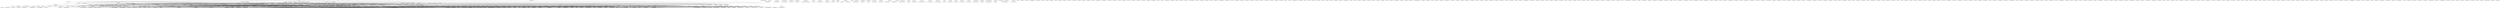 digraph deps {"clojure.core/short" -> "clojure.lang.RT/shortCast";
"clojure.core/bit-shift-right" -> "clojure.core/seq";
"clojure.core/with-out-str" -> "clojure.core/binding";
"clojure.core/doseq" -> "clojure.core/when";
"clojure.core/inc" -> "clojure.core/seq";
"clojure.core/->Vec" -> "clojure.lang.Util/equiv";
"clojure.core/destructure" -> "clojure.core/concat";
"clojure.core/float" -> "clojure.lang.RT/floatCast";
"clojure.core/pvalues" -> "clojure.core/concat";
"clojure.core/definline" -> "clojure.core/seq";
"clojure.core/nth" -> "clojure.core/list";
"clojure.core/with-precision" -> "clojure.core/list";
"clojure.core/double" -> "clojure.core/seq";
"clojure.core/long" -> "clojure.lang.RT/longCast";
"clojure.core/time" -> "clojure.core/list";
"clojure.core/with-out-str" -> "clojure.core/seq";
"clojure.core/doseq" -> "clojure.core/count";
"clojure.core/for" -> "clojure.core/fn";
"clojure.core/aget" -> "clojure.core/aget";
"clojure.core/import" -> "clojure.core/import*";
"clojure.core/chars" -> "clojure.core/chars";
"clojure.core/alength" -> "clojure.core/alength";
"clojure.core/num" -> "clojure.core/num";
"clojure.core/dotimes" -> "clojure.core/apply";
"clojure.core/cond" -> "clojure.core/cond";
"clojure.core/deftype" -> "clojure.core/import";
"clojure.core/shorts" -> "clojure.core/shorts";
"clojure.core/longs" -> "clojure.core/longs";
"clojure.core/future" -> "clojure.core/vector";
"clojure.core/proxy" -> "clojure.core/apply";
"clojure.core/if-not" -> "clojure.core/if-not";
"clojure.core/sync" -> "clojure.core/concat";
"clojure.core/count" -> "clojure.core/count";
"clojure.core/pos?" -> "clojure.core/list";
"clojure.core/with-open" -> "clojure.core/with-open";
"clojure.core/doubles" -> "clojure.core/doubles";
"clojure.core/doseq" -> "clojure.core/chunked-seq?";
"clojure.core/floats" -> "clojure.core/floats";
"clojure.core/sync" -> "clojure.core/apply";
"clojure.core/identical?" -> "clojure.core/seq";
"clojure.core/areduce" -> "clojure.core/alength";
"clojure.core/aclone" -> "clojure.core/aclone";
"clojure.core/delay" -> "clojure.core/with-meta";
"clojure.core/bytes" -> "clojure.core/bytes";
"clojure.core/if-let" -> "clojure.core/list";
"clojure.core/if-let" -> "clojure.core/if-let";
"clojure.core/let" -> "clojure.core/concat";
"clojure.core/dotimes" -> "clojure.core/let";
"clojure.core/nth" -> "clojure.core/nth";
"clojure.core/or" -> "clojure.core/or";
"clojure.core/set-agent-send-executor!" -> "clojure.lang.Agent/pooledExecutor";
"clojure.core/defrecord" -> "clojure.core/vector";
"clojure.core/aset" -> "clojure.core/aset";
"clojure.core/unchecked-negate" -> "clojure.core/concat";
"clojure.core/proxy" -> "clojure.core/let";
"clojure.core/dotimes" -> "clojure.core/concat";
"clojure.core/bytes" -> "clojure.core/list";
"clojure.core/compare" -> "clojure.core/compare";
"clojure.core/binding" -> "clojure.core/seq";
"clojure.core/->" -> "clojure.core/->";
"clojure.core/booleans" -> "clojure.core/booleans";
"clojure.core/ints" -> "clojure.core/ints";
"clojure.core/proxy" -> "clojure.core/concat";
"clojure.core/->>" -> "clojure.core/->>";
"clojure.core/and" -> "clojure.core/and";
"clojure.core/get" -> "clojure.core/get";
"clojure.core/reduced?" -> "clojure.core/concat";
"clojure.core/into-array" -> "clojure.lang.RT/seqToTypedArray";
"clojure.core/num" -> "clojure.core/seq";
"clojure.core/with-in-str" -> "clojure.core/with-open";
"clojure.core/with-loading-context" -> "clojure.core/vector";
"clojure.core/for" -> "clojure.core/unchecked-inc";
"clojure.core/for" -> "clojure.core/first";
"clojure.core/cond->>" -> "clojure.core/->>";
"clojure.core/doseq" -> "clojure.core/when-let";
"clojure.core/ns" -> "clojure.core/list";
"clojure.core/->Vec" -> "clojure.lang.Util/isInteger";
"clojure.core/get-thread-bindings" -> "clojure.lang.Var/getThreadBindings";
"clojure.core/float" -> "clojure.core/seq";
"clojure.core/unchecked-double" -> "clojure.core/list";
"clojure.core/unchecked-dec-int" -> "clojure.core/list";
"clojure.core/find-keyword" -> "clojure.lang.Keyword/find";
"clojure.core/cond->" -> "clojure.core/seq";
"clojure.core/neg?" -> "user/isNeg";
"clojure.core/int" -> "clojure.core/concat";
"clojure.core/unchecked-multiply-int" -> "clojure.core/list";
"clojure.core/proxy-super" -> "clojure.core/seq";
"clojure.core/bit-shift-right" -> "user/shiftRight";
"clojure.core/read-string" -> "clojure.lang.RT/readString";
"clojure.core/unchecked-int" -> "clojure.core/list";
"clojure.core/declare" -> "clojure.core/list";
"clojure.core/defstruct" -> "clojure.core/concat";
"clojure.core/defonce" -> "clojure.core/seq";
"clojure.core/case" -> "clojure.core/str";
"clojure.core/byte" -> "clojure.lang.RT/byteCast";
"clojure.core/gen-interface" -> "clojure.lang.Compiler/writeClassFile";
"clojure.core/.." -> "clojure.core/concat";
"clojure.core/rem" -> "clojure.core/concat";
"clojure.core/amap" -> "clojure.core/alength";
"clojure.core/<" -> "user/lt";
"clojure.core/defrecord" -> "clojure.core/let";
"clojure.core/unchecked-subtract" -> "clojure.core/list";
"clojure.core/double-array" -> "clojure.core/seq";
"clojure.core/memfn" -> "clojure.core/seq";
"clojure.core/chars" -> "clojure.core/seq";
"clojure.core/with-loading-context" -> "user/pushThreadBindings";
"clojure.core/defrecord" -> "clojure.core/concat";
"clojure.core/assert" -> "clojure.core/list";
"clojure.core/zero?" -> "user/isZero";
"clojure.core/for" -> "clojure.core/cons";
"clojure.core/doseq" -> "clojure.core/<";
"clojure.core/defrecord" -> "clojure.core/apply";
"clojure.core/areduce" -> "clojure.core/seq";
"clojure.core/boolean" -> "clojure.core/seq";
"clojure.core/reify" -> "clojure.core/list";
"clojure.core/with-redefs" -> "clojure.core/seq";
"clojure.core/float-array" -> "clojure.core/seq";
"clojure.core/future" -> "clojure.core/concat";
"clojure.core/when-first" -> "clojure.core/seq";
"clojure.core/with-bindings" -> "clojure.core/fn";
"clojure.core/doto" -> "clojure.core/list";
"clojure.core/unchecked-remainder-int" -> "clojure.core/seq";
"clojure.core/bit-not" -> "clojure.core/list";
"clojure.core/unchecked-byte" -> "clojure.core/seq";
"clojure.core/array-map" -> "clojure.lang.PersistentArrayMap/createAsIfByAssoc";
"clojure.core/future" -> "clojure.core/apply";
"clojure.core/doseq" -> "clojure.core/next";
"clojure.core/aclone" -> "clojure.core/list";
"clojure.core/unchecked-short" -> "clojure.core/seq";
"clojure.core/aget" -> "clojure.lang.Reflector/prepRet";
"clojure.core/unchecked-subtract-int" -> "user/unchecked_int_subtract";
"clojure.core/alength" -> "clojure.core/seq";
"clojure.core/unchecked-add" -> "clojure.core/concat";
"hello.core/-greet" -> "clojure.core/println";
"clojure.core/some->" -> "clojure.core/vector";
"clojure.core/with-in-str" -> "clojure.core/vector";
"clojure.core/future" -> "clojure.core/hash-map";
"clojure.core/definterface" -> "clojure.core/seq";
"clojure.core/<=" -> "clojure.core/seq";
"clojure.core/doubles" -> "clojure.core/concat";
"clojure.core/defstruct" -> "clojure.core/create-struct";
"clojure.core/unchecked-inc-int" -> "user/unchecked_int_inc";
"clojure.core/pop-thread-bindings" -> "clojure.lang.Var/popThreadBindings";
"clojure.core/create-ns" -> "clojure.lang.Namespace/findOrCreate";
"clojure.core/floats" -> "clojure.core/concat";
"clojure.core/with-loading-context" -> "clojure.core/concat";
"clojure.core/unchecked-multiply" -> "user/unchecked_multiply";
"clojure.core/destructure" -> "clojure.core/list";
"clojure.core/defmulti" -> "clojure.core/seq";
"clojure.core/float-array" -> "user/float_array";
"clojure.core/byte-array" -> "clojure.core/seq";
"clojure.core/zero?" -> "clojure.core/concat";
"clojure.core/<=" -> "user/lte";
"clojure.core/pvalues" -> "clojure.core/list";
"clojure.core/>" -> "user/gt";
"clojure.core/with-loading-context" -> "clojure.core/apply";
"clojure.core/deftype" -> "clojure.core/vector";
"clojure.core/amap" -> "clojure.core/seq";
"clojure.core/refer-clojure" -> "clojure.core/concat";
"clojure.core/let" -> "clojure.core/list";
"clojure.core/neg?" -> "clojure.core/seq";
"clojure.core/>" -> "clojure.core/concat";
"clojure.core/long" -> "user/longCast";
"clojure.core/with-loading-context" -> "clojure.core/hash-map";
"clojure.core/unchecked-negate" -> "clojure.core/list";
"clojure.core/dotimes" -> "clojure.core/list";
"clojure.core/unchecked-char" -> "clojure.core/seq";
"clojure.core/gen-interface" -> "clojure.lang.Compiler/LOADER";
"clojure.core/proxy" -> "clojure.core/list";
"clojure.core/reduced?" -> "clojure.core/list";
"clojure.core/unchecked-divide-int" -> "clojure.core/seq";
"clojure.core/with-redefs" -> "clojure.core/with-redefs-fn";
"clojure.core/chunk-cons" -> "clojure.lang.Numbers/isZero";
"clojure.core/binding" -> "clojure.core/pop-thread-bindings";
"clojure.core/aget" -> "clojure.core/seq";
"clojure.core/sync" -> "clojure.core/list";
"clojure.core/munge" -> "clojure.lang.Compiler/munge";
"clojure.core/doseq" -> "clojure.core/loop";
"clojure.core/loop" -> "clojure.core/let";
"clojure.core/chunk-cons" -> "clojure.lang.RT/count";
"clojure.core/destructure" -> "clojure.core/nth";
"clojure.core/with-open" -> "clojure.core/let";
"clojure.core/loop" -> "clojure.core/concat";
"clojure.core/even?" -> "clojure.lang.RT/uncheckedLongCast";
"clojure.core/promise" -> "java.util.concurrent.TimeUnit/MILLISECONDS";
"clojure.core/with-open" -> "clojure.core/concat";
"clojure.core/object-array" -> "user/object_array";
"clojure.core/>=" -> "user/gte";
"clojure.core/deftype" -> "clojure.core/let";
"clojure.core/get" -> "clojure.core/seq";
"clojure.core/defstruct" -> "clojure.core/list";
"clojure.core/deftype" -> "clojure.core/concat";
"clojure.core/.." -> "clojure.core/list";
"clojure.core/rem" -> "clojure.core/list";
"clojure.core/>=" -> "clojure.core/concat";
"clojure.core/defrecord" -> "clojure.core/declare";
"clojure.core/char" -> "clojure.core/seq";
"clojure.core/import" -> "clojure.core/concat";
"clojure.core/some->" -> "clojure.core/let";
"clojure.core/deftype" -> "clojure.core/apply";
"clojure.core/some->" -> "clojure.core/concat";
"clojure.core/pos?" -> "user/isPos";
"clojure.core/with-in-str" -> "clojure.core/concat";
"clojure.core/identical?" -> "clojure.lang.Util/identical";
"clojure.core/some->" -> "clojure.core/apply";
"clojure.core/int" -> "clojure.core/list";
"clojure.core/when-let" -> "clojure.core/vector";
"clojure.core/with-in-str" -> "clojure.core/apply";
"clojure.core/unchecked-add-int" -> "user/unchecked_int_add";
"clojure.core/delay" -> "clojure.core/seq";
"clojure.core/push-thread-bindings" -> "clojure.lang.Var/pushThreadBindings";
"clojure.core/<" -> "clojure.core/concat";
"clojure.core/dec" -> "clojure.core/seq";
"clojure.core/and" -> "clojure.core/seq";
"clojure.core/bean" -> "clojure.lang.Reflector/prepRet";
"clojure.core/condp" -> "clojure.core/vector";
"clojure.core/unchecked-float" -> "user/uncheckedFloatCast";
"clojure.core/->Vec" -> "clojure.lang.Util/compare";
"clojure.core/double" -> "clojure.lang.RT/doubleCast";
"clojure.core/defmethod" -> "clojure.core/concat";
"clojure.core/dosync" -> "clojure.core/concat";
"clojure.core/for" -> "clojure.core/rest";
"clojure.core/defrecord" -> "clojure.core/list";
"clojure.core/unchecked-short" -> "user/uncheckedShortCast";
"clojure.core/doseq" -> "clojure.core/vector";
"clojure.core/dosync" -> "clojure.core/sync";
"clojure.core/locking" -> "clojure.core/seq";
"clojure.core/quot" -> "clojure.core/concat";
"clojure.core/->>" -> "clojure.core/seq";
"clojure.core/unchecked-divide-int" -> "user/unchecked_int_divide";
"clojure.core/future" -> "clojure.core/list";
"clojure.core/definline" -> "clojure.core/defn";
"clojure.core/inc'" -> "clojure.core/concat";
"clojure.core/cond->>" -> "clojure.core/seq";
"clojure.core/zero?" -> "clojure.core/list";
"clojure.core/when-let" -> "clojure.core/let";
"clojure.core/doseq" -> "clojure.core/int";
"clojure.core/when-let" -> "clojure.core/concat";
"clojure.core/unchecked-dec-int" -> "user/unchecked_int_dec";
"clojure.core/with-loading-context" -> "user/popThreadBindings";
"clojure.core/refer-clojure" -> "clojure.core/list";
"clojure.core/ints" -> "clojure.core/seq";
"clojure.core/unchecked-add" -> "clojure.core/list";
"clojure.core/unchecked-float" -> "clojure.core/concat";
"clojure.core/time" -> "clojure.core/str";
"clojure.core/->" -> "clojure.core/seq";
"clojure.core/booleans" -> "clojure.core/seq";
"clojure.core/when-let" -> "clojure.core/apply";
"clojure.core/unchecked-long" -> "clojure.lang.RT/uncheckedLongCast";
"clojure.core/object-array" -> "clojure.core/seq";
"clojure.core/while" -> "clojure.core/seq";
"clojure.core/doubles" -> "clojure.core/list";
"clojure.core/for" -> "clojure.core/when-first";
"clojure.core/floats" -> "clojure.core/list";
"clojure.core/with-loading-context" -> "clojure.core/list";
"clojure.core/unchecked-add-int" -> "clojure.core/seq";
"clojure.core/byte" -> "clojure.core/concat";
"clojure.core/=" -> "clojure.core/concat";
"clojure.core/doseq" -> "clojure.core/concat";
"clojure.core/case" -> "clojure.core/seq";
"clojure.core/loop" -> "clojure.core/list";
"clojure.core/intern" -> "clojure.lang.Var/intern";
"clojure.core/unchecked-double" -> "clojure.lang.RT/uncheckedDoubleCast";
"clojure.core/unchecked-inc-int" -> "clojure.core/concat";
"clojure.core/send-off" -> "clojure.lang.Agent/soloExecutor";
"clojure.core/for" -> "clojure.core/lazy-seq";
"clojure.core/boolean-array" -> "clojure.core/concat";
"clojure.core/format" -> "String/format";
"clojure.core/with-open" -> "clojure.core/list";
"clojure.core/pvalues" -> "clojure.core/fn";
"clojure.core/doseq" -> "clojure.core/apply";
"clojure.core/>" -> "clojure.core/list";
"clojure.core/compare" -> "clojure.core/seq";
"clojure.core/condp" -> "clojure.core/let";
"clojure.core/when-first" -> "clojure.core/when-let";
"clojure.core/dec'" -> "clojure.core/seq";
"clojure.core/some->>" -> "clojure.core/vector";
"clojure.core/condp" -> "clojure.core/concat";
"clojure.core/time" -> "clojure.core/-";
"clojure.core/io!" -> "clojure.core/concat";
"clojure.core/assert" -> "clojure.core/pr-str";
"clojure.core/unchecked-inc" -> "clojure.core/seq";
"clojure.core/doseq" -> "clojure.core/let";
"clojure.core/condp" -> "clojure.core/apply";
"clojure.core/quot" -> "user/quotient";
"clojure.core/symbol" -> "clojure.lang.Symbol/intern";
"clojure.core/defmulti" -> "clojure.core/deref";
"clojure.core/sync" -> "clojure.core/fn";
"clojure.core/for" -> "clojure.core/seq";
"clojure.core/get-proxy-class" -> "clojure.lang.Compiler/LOADER";
"clojure.core/==" -> "clojure.core/concat";
"clojure.core/time" -> "clojure.core/prn";
"clojure.core/for" -> "clojure.core/chunk-first";
"clojure.core/count" -> "clojure.core/concat";
"clojure.core/short" -> "clojure.core/seq";
"clojure.core/binding" -> "clojure.core/push-thread-bindings";
"clojure.core/areduce" -> "clojure.core/<";
"clojure.core/deftype" -> "clojure.core/list";
"clojure.core/>=" -> "clojure.core/list";
"clojure.core/import" -> "clojure.core/list";
"clojure.core/lazy-cat" -> "clojure.core/lazy-seq";
"clojure.core/long" -> "clojure.core/seq";
"clojure.core/shuffle" -> "clojure.lang.RT/vector";
"clojure.core/some->" -> "clojure.core/list";
"clojure.core/proxy" -> "clojure.core/fn";
"clojure.core/with-in-str" -> "clojure.core/list";
"clojure.core/long-array" -> "clojure.core/seq";
"clojure.core/dotimes" -> "clojure.core/long";
"clojure.core/proxy-super" -> "clojure.core/proxy-call-with-super";
"clojure.core/pvalues" -> "clojure.core/pcalls";
"clojure.core/unchecked-dec" -> "clojure.core/concat";
"clojure.core/fn" -> "clojure.core/seq";
"clojure.core/seque" -> "clojure.core/deref";
"clojure.core/quot" -> "clojure.core/list";
"clojure.core/some->>" -> "clojure.core/apply";
"clojure.core/letfn" -> "clojure.core/concat";
"clojure.core/with-out-str" -> "clojure.core/vector";
"clojure.core/inc'" -> "clojure.core/list";
"clojure.core/bit-shift-left" -> "clojure.core/seq";
"clojure.core/short-array" -> "clojure.core/seq";
"clojure.core/<" -> "clojure.core/list";
"clojure.core/future-call" -> "clojure.lang.Agent/soloExecutor";
"clojure.core/memoize" -> "clojure.core/deref";
"clojure.core/if-not" -> "clojure.core/concat";
"clojure.core/lazy-cat" -> "clojure.core/seq";
"clojure.core/defmethod" -> "clojure.core/list";
"clojure.core/dosync" -> "clojure.core/list";
"clojure.core/assert" -> "clojure.core/str";
"clojure.core/some->>" -> "clojure.core/let";
"clojure.core/unchecked-multiply" -> "clojure.core/concat";
"clojure.core/time" -> "clojure.core//";
"clojure.core/amap" -> "clojure.core/<";
"clojure.core/some->>" -> "clojure.core/concat";
"clojure.core/definterface" -> "clojure.core/import";
"clojure.core/aset" -> "clojure.core/seq";
"clojure.core/bound-fn" -> "clojure.core/concat";
"clojure.core/set" -> "clojure.lang.PersistentHashSet/create";
"clojure.core/bit-shift-left" -> "user/shiftLeft";
"clojure.core/char-array" -> "clojure.core/concat";
"clojure.core/proxy" -> "clojure.lang.Compiler/writeClassFile";
"clojure.core/byte" -> "clojure.core/list";
"clojure.core/unchecked-long" -> "clojure.core/seq";
"clojure.core/=" -> "clojure.core/list";
"clojure.core/int-array" -> "clojure.core/seq";
"clojure.core/longs" -> "clojure.core/concat";
"clojure.core/binding" -> "clojure.core/vector";
"clojure.core/loaded-libs" -> "clojure.core/deref";
"clojure.core/io!" -> "clojure.lang.LockingTransaction/isRunning";
"clojure.core/while" -> "clojure.core/when";
"clojure.core/add-classpath" -> "clojure.lang.RT/addURL";
"clojure.core/dec'" -> "user/decP";
"clojure.core/when-let" -> "clojure.core/list";
"clojure.core/with-open" -> "user/close";
"clojure.core/shorts" -> "clojure.core/concat";
"clojure.core/unchecked-float" -> "clojure.core/list";
"clojure.core/definline" -> "clojure.core/assoc";
"clojure.core/areduce" -> "clojure.core/loop";
"clojure.core/dotimes" -> "clojure.core/unchecked-inc";
"clojure.core/proxy-super" -> "clojure.core/vector";
"clojure.core/inc" -> "clojure.core/concat";
"clojure.core/io!" -> "clojure.core/list";
"clojure.core/definline" -> "clojure.core/concat";
"clojure.core/defonce" -> "clojure.core/vector";
"clojure.core/amap" -> "clojure.core/loop";
"clojure.core/ns" -> "clojure.core/refer";
"clojure.core/defn" -> "clojure.lang.Symbol/intern";
"clojure.core/doseq" -> "clojure.core/list";
"clojure.core/unchecked-inc" -> "user/unchecked_inc";
"clojure.core/->Vec" -> "System/arraycopy";
"clojure.core/with-loading-context" -> "clojure.core/fn";
"clojure.core/unchecked-subtract-int" -> "clojure.core/seq";
"clojure.core/with-local-vars" -> "clojure.core/seq";
"clojure.core/double" -> "clojure.core/concat";
"clojure.core/case" -> "Integer/MAX_VALUE";
"clojure.core/unchecked-inc-int" -> "clojure.core/list";
"clojure.core/with-out-str" -> "clojure.core/let";
"clojure.core/boolean-array" -> "clojure.core/list";
"clojure.core/with-out-str" -> "clojure.core/concat";
"clojure.core/cond->" -> "clojure.core/vector";
"clojure.core/bit-shift-right" -> "clojure.core/concat";
"clojure.core/with-bindings" -> "clojure.core/seq";
"clojure.core/with-out-str" -> "clojure.core/apply";
"clojure.core/proxy-name" -> "Integer/toHexString";
"clojure.core/condp" -> "clojure.core/list";
"clojure.core/condp" -> "clojure.core/if-let";
"clojure.core/when-first" -> "clojure.core/vector";
"clojure.core/binding" -> "clojure.core/apply";
"clojure.core/unchecked-negate-int" -> "clojure.core/seq";
"clojure.core/as->" -> "clojure.core/seq";
"clojure.core/for" -> "clojure.core/when";
"clojure.core/destructure" -> "clojure.core/get";
"clojure.core/identical?" -> "clojure.core/concat";
"clojure.core/memfn" -> "clojure.core/vector";
"clojure.core/unchecked-remainder-int" -> "user/unchecked_int_remainder";
"clojure.core/some->" -> "clojure.core/nil?";
"clojure.core/binding" -> "clojure.core/let";
"clojure.core/==" -> "clojure.core/list";
"clojure.core/binding" -> "clojure.core/concat";
"clojure.core/iterator-seq" -> "clojure.lang.IteratorSeq/create";
"clojure.core/defonce" -> "clojure.core/when-not";
"clojure.core/for" -> "clojure.core/count";
"clojure.core/count" -> "clojure.core/list";
"clojure.core/bound-fn" -> "clojure.core/bound-fn*";
"clojure.core/areduce" -> "clojure.core/vector";
"clojure.core/keyword" -> "clojure.lang.Keyword/intern";
"clojure.core/for" -> "clojure.core/chunk-buffer";
"clojure.core/with-redefs" -> "clojure.core/vector";
"clojure.core/or" -> "clojure.core/seq";
"clojure.core/ns" -> "clojure.core/conj";
"clojure.core/defmulti" -> "clojure.core/vector";
"clojure.core/cond->" -> "clojure.core/let";
"clojure.core/float" -> "clojure.core/concat";
"clojure.core/cond->" -> "clojure.core/concat";
"clojure.core/false?" -> "clojure.lang.Util/identical";
"clojure.core/unchecked-multiply" -> "clojure.core/list";
"clojure.core/some->>" -> "clojure.core/list";
"clojure.core/amap" -> "clojure.core/vector";
"clojure.core/nth" -> "clojure.core/seq";
"clojure.core/binding" -> "clojure.core/hash-map";
"clojure.core/unchecked-int" -> "user/uncheckedIntCast";
"clojure.core/for" -> "clojure.core/chunked-seq?";
"clojure.core/with-precision" -> "clojure.core/seq";
"clojure.core/unchecked-dec" -> "clojure.core/list";
"clojure.core/proxy-super" -> "clojure.core/concat";
"clojure.core/cond->" -> "clojure.core/apply";
"clojure.core/defonce" -> "clojure.core/let";
"clojure.core/letfn" -> "clojure.core/list";
"clojure.core/with-precision" -> "clojure.core/binding";
"clojure.core/time" -> "clojure.core/seq";
"clojure.core/definterface" -> "clojure.core/vector";
"clojure.core/defonce" -> "clojure.core/concat";
"clojure.core/proxy-super" -> "clojure.core/apply";
"clojure.core/destructure" -> "clojure.core/nthnext";
"clojure.core/num" -> "clojure.core/concat";
"clojure.core/sync" -> "user/runInTransaction";
"clojure.core/with-out-str" -> "clojure.core/*out*";
"clojure.core/bigint" -> "clojure.lang.BigInt/valueOf";
"clojure.core/defonce" -> "clojure.core/apply";
"clojure.core/if-not" -> "clojure.core/list";
"clojure.core/sorted-set" -> "clojure.lang.PersistentTreeSet/create";
"clojure.core/shorts" -> "clojure.core/list";
"clojure.core/for" -> "clojure.core/when-let";
"clojure.core/memfn" -> "clojure.core/apply";
"clojure.core/time" -> "clojure.core/double";
"clojure.core/load" -> "clojure.lang.RT/load";
"clojure.core/areduce" -> "clojure.core/let";
"clojure.core/unchecked-subtract" -> "user/unchecked_minus";
"clojure.core/pos?" -> "clojure.core/seq";
"clojure.core/range" -> "Double/POSITIVE_INFINITY";
"clojure.core/areduce" -> "clojure.core/concat";
"clojure.core/when-first" -> "clojure.core/let";
"clojure.core/defmethod" -> "clojure.core/fn";
"clojure.core/boolean" -> "clojure.core/concat";
"clojure.core/with-redefs" -> "clojure.core/concat";
"clojure.core/float-array" -> "clojure.core/concat";
"clojure.core/when-first" -> "clojure.core/concat";
"clojure.core/if-let" -> "clojure.core/seq";
"clojure.core/defmulti" -> "clojure.core/when-not";
"clojure.core/areduce" -> "clojure.core/apply";
"clojure.core/bound-fn" -> "clojure.core/list";
"clojure.core/defn" -> "clojure.core/fn";
"clojure.core/char-array" -> "clojure.core/list";
"clojure.core/with-redefs" -> "clojure.core/apply";
"clojure.core/unchecked-remainder-int" -> "clojure.core/concat";
"clojure.core/when-first" -> "clojure.core/apply";
"clojure.core/bytes" -> "clojure.core/seq";
"clojure.core/unchecked-byte" -> "clojure.core/concat";
"clojure.core/longs" -> "clojure.core/list";
"clojure.core/unchecked-short" -> "clojure.core/concat";
"clojure.core/alength" -> "clojure.core/concat";
"clojure.core/memfn" -> "clojure.core/concat";
"clojure.core/double-array" -> "clojure.core/concat";
"clojure.core/chars" -> "clojure.core/concat";
"clojure.core/definline" -> "clojure.core/alter-meta!";
"clojure.core/definterface" -> "clojure.core/concat";
"clojure.core/unchecked-byte" -> "user/uncheckedByteCast";
"clojure.core/ns" -> "clojure.core/seq";
"clojure.core/doseq" -> "clojure.core/chunk-rest";
"clojure.core/nil?" -> "clojure.lang.Util/identical";
"clojure.core/<=" -> "clojure.core/concat";
"clojure.core/unchecked-double" -> "clojure.core/seq";
"clojure.core/unchecked-dec-int" -> "clojure.core/seq";
"clojure.core/bit-shift-right" -> "clojure.core/list";
"clojure.core/for" -> "clojure.core/<";
"clojure.core/unchecked-multiply-int" -> "clojure.core/seq";
"clojure.core/bit-not" -> "clojure.core/not";
"clojure.core/definterface" -> "clojure.core/apply";
"clojure.core/defmulti" -> "clojure.core/let";
"clojure.core/future" -> "clojure.core/with-meta";
"clojure.core/defmulti" -> "clojure.core/concat";
"clojure.core/inc" -> "clojure.core/list";
"clojure.core/aget" -> "clojure.core/int";
"clojure.core/byte-array" -> "clojure.core/concat";
"clojure.core/amap" -> "clojure.core/let";
"clojure.core/unchecked-int" -> "clojure.core/seq";
"clojure.core/definline" -> "clojure.core/list";
"clojure.core/declare" -> "clojure.core/seq";
"clojure.core/amap" -> "clojure.core/concat";
"clojure.core/defmulti" -> "clojure.core/apply";
"clojure.core/double" -> "clojure.core/list";
"clojure.core/definterface" -> "clojure.core/let";
"clojure.core/amap" -> "clojure.core/apply";
"clojure.core/with-out-str" -> "clojure.core/list";
"clojure.core/while" -> "clojure.core/loop";
"clojure.core/unchecked-char" -> "clojure.core/concat";
"clojure.core/->Vec" -> "clojure.lang.Util/hash";
"clojure.core/binding" -> "clojure.core/list";
"clojure.core/some->" -> "clojure.core/->";
"clojure.core/with-loading-context" -> "clojure.lang.Compiler/LOADER";
"clojure.core/send" -> "clojure.lang.Agent/pooledExecutor";
"clojure.core/with-in-str" -> "clojure.core/->";
"clojure.core/unchecked-divide-int" -> "clojure.core/concat";
"clojure.core/locking" -> "clojure.core/vector";
"clojure.core/unchecked-negate" -> "user/unchecked_minus";
"clojure.core/reify" -> "clojure.core/seq";
"clojure.core/with-loading-context" -> "clojure.core/with-meta";
"clojure.core/aget" -> "clojure.core/concat";
"clojure.core/count" -> "clojure.lang.RT/count";
"clojure.core/destructure" -> "clojure.lang.PersistentHashMap/create";
"clojure.core/doto" -> "clojure.core/seq";
"clojure.core/boolean" -> "clojure.lang.RT/booleanCast";
"clojure.core/defmethod" -> "user/addMethod";
"clojure.core/bit-not" -> "clojure.core/seq";
"clojure.core/and" -> "clojure.core/vector";
"clojure.core/identical?" -> "clojure.core/list";
"clojure.core/aclone" -> "clojure.core/seq";
"clojure.core/unchecked-subtract" -> "clojure.core/seq";
"clojure.core/neg?" -> "clojure.core/concat";
"clojure.core/defmacro" -> "clojure.core/defn";
"clojure.core/double-array" -> "user/double_array";
"clojure.core/assert" -> "clojure.core/seq";
"clojure.core/defonce" -> "clojure.core/list";
"clojure.core/delay" -> "clojure.core/apply";
"clojure.core/char" -> "clojure.core/concat";
"clojure.core/num" -> "clojure.core/list";
"clojure.core/vec" -> "clojure.lang.LazilyPersistentVector/create";
"clojure.core/reduce" -> "clojure.core.protocols/coll-reduce";
"clojure.core/hash-combine" -> "clojure.lang.Util/hashCombine";
"clojure.core/refer-clojure" -> "clojure.core/refer";
"clojure.core/destructure" -> "clojure.core/seq";
"clojure.core/float" -> "clojure.core/list";
"clojure.core/cond->>" -> "clojure.core/vector";
"clojure.core/cond->" -> "clojure.core/list";
"clojure.core/ns-resolve" -> "clojure.lang.Compiler/maybeResolveIn";
"clojure.core/pvalues" -> "clojure.core/seq";
"clojure.core/for" -> "clojure.core/loop";
"clojure.core/amap" -> "clojure.core/aclone";
"clojure.core/unchecked-multiply-int" -> "user/unchecked_int_multiply";
"clojure.core/proxy-super" -> "clojure.core/list";
"clojure.core/delay" -> "clojure.core/concat";
"clojure.core/spit" -> "clojure.java.io/writer";
"clojure.core/get" -> "clojure.core/concat";
"clojure.core/some->>" -> "clojure.core/nil?";
"clojure.core/while" -> "clojure.core/vector";
"clojure.core/dec" -> "clojure.core/concat";
"clojure.core/unchecked-byte" -> "clojure.core/list";
"clojure.core/and" -> "clojure.core/concat";
"clojure.core/unchecked-short" -> "clojure.core/list";
"clojure.core/proxy" -> "clojure.core/seq";
"clojure.core/alength" -> "clojure.core/list";
"clojure.core/reduced?" -> "clojure.core/seq";
"clojure.core/double-array" -> "clojure.core/list";
"clojure.core/doseq" -> "clojure.core/unchecked-inc";
"clojure.core/memfn" -> "clojure.core/list";
"clojure.core/doseq" -> "clojure.core/first";
"clojure.core/letfn" -> "clojure.core/fn";
"clojure.core/gen-class" -> "clojure.lang.Compiler/writeClassFile";
"clojure.core/chars" -> "clojure.core/list";
"clojure.core/and" -> "clojure.core/apply";
"clojure.core/delay" -> "clojure.core/hash-map";
"clojure.core/sync" -> "clojure.core/seq";
"clojure.core/locking" -> "clojure.core/let";
"clojure.core/case" -> "clojure.core/vector";
"clojure.core/future" -> "clojure.core/future-call";
"clojure.core/locking" -> "clojure.core/concat";
"clojure.core/areduce" -> "clojure.core/list";
"clojure.core/->>" -> "clojure.core/concat";
"clojure.core/boolean" -> "clojure.core/list";
"clojure.core/with-redefs" -> "clojure.core/list";
"clojure.core/float-array" -> "clojure.core/list";
"clojure.core/when-first" -> "clojure.core/list";
"clojure.core/let" -> "clojure.core/seq";
"clojure.core/for" -> "clojure.core/chunk";
"clojure.core/locking" -> "clojure.core/apply";
"clojure.core/and" -> "clojure.core/let";
"clojure.core/short-array" -> "user/short_array";
"clojure.core/long-array" -> "user/long_array";
"clojure.core/dotimes" -> "clojure.core/seq";
"clojure.core/unchecked-negate" -> "clojure.core/seq";
"clojure.core/unchecked-remainder-int" -> "clojure.core/list";
"clojure.core/amap" -> "clojure.core/list";
"clojure.core/rem" -> "clojure.core/seq";
"clojure.core/.." -> "clojure.core/seq";
"clojure.core/cond->>" -> "clojure.core/apply";
"clojure.core/bound-fn" -> "clojure.core/fn";
"clojure.core/ints" -> "clojure.core/concat";
"clojure.core/booleans" -> "clojure.core/concat";
"clojure.core/->" -> "clojure.core/concat";
"clojure.core/object-array" -> "clojure.core/concat";
"clojure.core/definterface" -> "clojure.core/list";
"clojure.core/while" -> "clojure.core/concat";
"clojure.core/<=" -> "clojure.core/list";
"clojure.core/int-array" -> "user/int_array";
"clojure.core/condp" -> "clojure.core/str";
"clojure.core/for" -> "clojure.core/vector";
"clojure.core/int" -> "clojure.core/seq";
"clojure.core/while" -> "clojure.core/apply";
"clojure.core/find-ns" -> "clojure.lang.Namespace/find";
"clojure.core/unchecked-add-int" -> "clojure.core/concat";
"clojure.core/cond->>" -> "clojure.core/let";
"clojure.core/defmulti" -> "clojure.core/list";
"clojure.core/byte-array" -> "clojure.core/list";
"clojure.core/cond->>" -> "clojure.core/concat";
"clojure.core/defstruct" -> "clojure.core/seq";
"clojure.core/for" -> "clojure.core/int";
"clojure.core/neg?" -> "clojure.core/list";
"clojure.core/case" -> "clojure.core/apply";
"clojure.core/definline" -> "clojure.core/fn";
"clojure.core/compare" -> "clojure.core/concat";
"clojure.core/ns" -> "clojure.core/gen-class";
"clojure.core/defrecord" -> "clojure.core/seq";
"clojure.core/dec'" -> "clojure.core/concat";
"clojure.core/unchecked-char" -> "clojure.core/list";
"clojure.core/time" -> "user/nanoTime";
"clojure.core/fn" -> "clojure.core/vector";
"clojure.core/unchecked-divide-int" -> "clojure.core/list";
"clojure.core/unchecked-short" -> "clojure.lang.RT/uncheckedShortCast";
"clojure.core/unchecked-float" -> "clojure.lang.RT/uncheckedFloatCast";
"clojure.core/future" -> "clojure.core/seq";
"clojure.core/aget" -> "clojure.core/list";
"clojure.core/unchecked-inc" -> "clojure.core/concat";
"clojure.core/unchecked-char" -> "user/uncheckedCharCast";
"clojure.core/case" -> "clojure.core/let";
"clojure.core/inc'" -> "user/incP";
"clojure.core/->VecSeq" -> "clojure.lang.PersistentList/EMPTY";
"clojure.core/case" -> "clojure.core/concat";
"clojure.core/refer-clojure" -> "clojure.core/seq";
"clojure.core/delay" -> "clojure.core/list";
"clojure.core/unchecked-add" -> "clojure.core/seq";
"clojure.core/defn-" -> "clojure.core/defn";
"clojure.core/for" -> "clojure.core/apply";
"clojure.core/short" -> "clojure.core/concat";
"clojure.core/get" -> "clojure.core/list";
"clojure.core/doubles" -> "clojure.core/seq";
"clojure.core/char" -> "clojure.core/list";
"clojure.core/ns" -> "clojure.core/deref";
"clojure.core/long" -> "clojure.core/concat";
"clojure.core/floats" -> "clojure.core/seq";
"clojure.core/with-loading-context" -> "clojure.core/seq";
"clojure.core/rem" -> "user/remainder";
"clojure.core/zero?" -> "clojure.core/seq";
"clojure.core/for" -> "clojure.core/let";
"clojure.core/for" -> "clojure.core/concat";
"clojure.core/aset" -> "clojure.core/int";
"clojure.core/with-open" -> "clojure.core/seq";
"clojure.core/reduced?" -> "clojure.lang.RT/isReduced";
"clojure.core/>" -> "clojure.core/seq";
"clojure.core/fn" -> "clojure.core/apply";
"clojure.core/bit-shift-left" -> "clojure.core/concat";
"clojure.core/short-array" -> "clojure.core/concat";
"clojure.core/some->>" -> "clojure.core/->>";
"clojure.core/ns" -> "user/*loaded-libs*";
"clojure.core/proxy-super" -> "clojure.core/fn";
"clojure.core/with-bindings" -> "clojure.core/vector";
"clojure.core/dec" -> "clojure.core/list";
"clojure.core/and" -> "clojure.core/list";
"clojure.core/lazy-cat" -> "clojure.core/concat";
"clojure.core/set-agent-send-off-executor!" -> "clojure.lang.Agent/soloExecutor";
"clojure.core/sorted-set-by" -> "clojure.lang.PersistentTreeSet/create";
"clojure.core/fn" -> "clojure.core/let";
"clojure.core/unchecked-double" -> "user/uncheckedDoubleCast";
"clojure.core/ns" -> "clojure.core/dosync";
"clojure.core/long-array" -> "clojure.core/concat";
"clojure.core/dotimes" -> "clojure.core/when";
"clojure.core/fn" -> "clojure.core/concat";
"clojure.core/unchecked-byte" -> "clojure.lang.RT/uncheckedByteCast";
"clojure.core/with-local-vars" -> "clojure.core/vector";
"clojure.core/locking" -> "clojure.core/list";
"clojure.core/loop" -> "clojure.core/seq";
"clojure.core/->>" -> "clojure.core/list";
"clojure.core/slurp" -> "clojure.java.io/reader";
"clojure.core/unchecked-add-int" -> "clojure.core/list";
"clojure.core/unchecked-long" -> "clojure.core/concat";
"clojure.core/int-array" -> "clojure.core/concat";
"clojure.core/cond->>" -> "clojure.core/list";
"clojure.core/remove-ns" -> "clojure.lang.Namespace/remove";
"clojure.core/with-redefs" -> "clojure.core/fn";
"clojure.core/all-ns" -> "clojure.lang.Namespace/all";
"clojure.core/deftype" -> "clojure.core/seq";
"clojure.core/or" -> "clojure.core/vector";
"clojure.core/hash-combine" -> "clojure.lang.Util/hash";
"clojure.core/>=" -> "clojure.core/seq";
"clojure.core/unchecked-add" -> "user/unchecked_add";
"clojure.core/amap" -> "clojure.core/aset";
"clojure.core/as->" -> "clojure.core/vector";
"clojure.core/ints" -> "clojure.core/list";
"clojure.core/import" -> "clojure.core/seq";
"clojure.core/with-bindings" -> "clojure.core/with-bindings*";
"clojure.core/->" -> "clojure.core/list";
"clojure.core/booleans" -> "clojure.core/list";
"clojure.core/with-out-str" -> "clojure.core/str";
"clojure.core/char-array" -> "user/char_array";
"clojure.core/object-array" -> "clojure.core/list";
"clojure.core/some->" -> "clojure.core/seq";
"clojure.core/unchecked-dec" -> "user/unchecked_dec";
"clojure.core/with-in-str" -> "clojure.core/seq";
"clojure.core/while" -> "clojure.core/list";
"clojure.core/memfn" -> "clojure.core/fn";
"clojure.core/with-local-vars" -> "user/pushThreadBindings";
"clojure.core/with-in-str" -> "clojure.core/binding";
"clojure.core/aset" -> "clojure.core/concat";
"clojure.core/with-bindings" -> "clojure.core/apply";
"clojure.core/unchecked-inc" -> "clojure.core/list";
"clojure.core/time" -> "clojure.core/vector";
"clojure.core/ns" -> "clojure.core/name";
"clojure.core/with-precision" -> "clojure.core/*math-context*";
"clojure.core/double" -> "user/doubleCast";
"clojure.core/inc'" -> "clojure.core/seq";
"clojure.core/with-local-vars" -> "clojure.core/let";
"clojure.core/<" -> "clojure.core/seq";
"clojure.core/case" -> "clojure.core/list";
"clojure.core/unchecked-subtract-int" -> "clojure.core/concat";
"clojure.core/with-local-vars" -> "clojure.core/concat";
"clojure.core/defmethod" -> "clojure.core/seq";
"clojure.core/with-local-vars" -> "clojure.core/apply";
"clojure.core/dosync" -> "clojure.core/seq";
"clojure.core/compare" -> "clojure.core/list";
"clojure.core/get-proxy-class" -> "RT/loadClassForName";
"clojure.core/promise" -> "clojure.core/deref";
"clojure.core/dec'" -> "clojure.core/list";
"clojure.core/fn" -> "clojure.core/assert";
"clojure.core/with-bindings" -> "clojure.core/concat";
"clojure.core/with-precision" -> "clojure.core/vector";
"clojure.core/enumeration-seq" -> "clojure.lang.EnumerationSeq/create";
"clojure.core/quot" -> "clojure.core/seq";
"clojure.core/or" -> "clojure.core/apply";
"clojure.core/dotimes" -> "clojure.core/<";
"clojure.core/byte" -> "clojure.core/seq";
"clojure.core/=" -> "clojure.core/seq";
"clojure.core/as->" -> "clojure.core/apply";
"clojure.core/definterface" -> "clojure.core/gen-interface";
"clojure.core/for" -> "clojure.core/list";
"clojure.core/when-let" -> "clojure.core/seq";
"clojure.core/areduce" -> "clojure.core/unchecked-inc";
"clojure.core/when-first" -> "clojure.core/first";
"clojure.core/unchecked-float" -> "clojure.core/seq";
"clojure.core/hash-set" -> "clojure.lang.PersistentHashSet/create";
"clojure.core/short" -> "clojure.core/list";
"clojure.core/or" -> "clojure.core/let";
"clojure.core/ns" -> "clojure.core/in-ns";
"clojure.core/biginteger" -> "BigInteger/valueOf";
"clojure.core/as->" -> "clojure.core/let";
"clojure.core/or" -> "clojure.core/concat";
"clojure.core/ns" -> "clojure.core/with-loading-context";
"clojure.core/cond->" -> "clojure.core/->";
"clojure.core/unchecked-negate-int" -> "clojure.core/concat";
"clojure.core/as->" -> "clojure.core/concat";
"clojure.core/for" -> "clojure.core/chunk-cons";
"clojure.core/if-let" -> "clojure.core/vector";
"clojure.core/with-local-vars" -> "clojure.core/hash-map";
"clojure.core/long" -> "clojure.core/list";
"clojure.core/release-pending-sends" -> "clojure.lang.Agent/releasePendingSends";
"clojure.core/defmulti" -> "clojure.core/instance?";
"clojure.core/io!" -> "clojure.core/seq";
"clojure.core/byte-array" -> "user/byte_array";
"clojure.core/nth" -> "clojure.core/concat";
"clojure.core/long-array" -> "clojure.core/list";
"clojure.core/doseq" -> "clojure.core/seq";
"clojure.core/with-precision" -> "clojure.core/concat";
"clojure.core/fn" -> "clojure.core/list";
"clojure.core/=" -> "user/equiv";
"clojure.core/time" -> "clojure.core/let";
"clojure.core/unchecked-inc-int" -> "clojure.core/seq";
"clojure.core/boolean-array" -> "clojure.core/seq";
"clojure.core/defn" -> "clojure.lang.Util/equiv";
"clojure.core/time" -> "clojure.core/concat";
"clojure.core/doseq" -> "clojure.core/chunk-first";
"clojure.core/with-precision" -> "clojure.core/apply";
"clojure.core/bit-shift-left" -> "clojure.core/list";
"clojure.core/short-array" -> "clojure.core/list";
"clojure.core/boolean-array" -> "user/boolean_array";
"clojure.core/unchecked-int" -> "clojure.lang.RT/uncheckedIntCast";
"clojure.core/->VecSeq" -> "clojure.lang.Util/equiv";
"clojure.core/time" -> "clojure.core/apply";
"clojure.core/amap" -> "clojure.core/unchecked-inc";
"clojure.core/condp" -> "clojure.core/seq";
"clojure.core/lazy-cat" -> "clojure.core/list";
"clojure.core/if-let" -> "clojure.core/let";
"clojure.core/if-let" -> "clojure.core/concat";
"clojure.core/aset" -> "clojure.core/list";
"clojure.core/shuffle" -> "java.util.Collections/shuffle";
"clojure.core/true?" -> "clojure.lang.Util/identical";
"clojure.core/dotimes" -> "clojure.core/loop";
"clojure.core/unchecked-long" -> "clojure.core/list";
"clojure.core/if-not" -> "clojure.core/not";
"clojure.core/==" -> "clojure.core/seq";
"clojure.core/bytes" -> "clojure.core/concat";
"clojure.core/int-array" -> "clojure.core/list";
"clojure.core/bigdec" -> "BigDecimal/valueOf";
"clojure.core/if-let" -> "clojure.core/apply";
"clojure.core/count" -> "clojure.core/seq";
"clojure.core/=" -> "clojure.lang.Util/equiv";
"clojure.core/proxy" -> "clojure.core/init-proxy";
"clojure.core/defrecord" -> "clojure.core/defn";
"clojure.core/sorted-map" -> "clojure.lang.PersistentTreeMap/create";
"clojure.core/unchecked-long" -> "user/uncheckedLongCast";
"clojure.core/ns" -> "clojure.core/commute";
"clojure.core/doto" -> "clojure.core/vector";
"clojure.core/pos?" -> "clojure.core/concat";
"clojure.core/unchecked-multiply" -> "clojure.core/seq";
"clojure.core/with-local-vars" -> "user/popThreadBindings";
"clojure.core/reduce-kv" -> "clojure.core.protocols/kv-reduce";
"clojure.core/with-bindings" -> "clojure.core/list";
"clojure.core/some->>" -> "clojure.core/seq";
"clojure.core/unchecked-multiply-int" -> "clojure.core/concat";
"clojure.core/defrecord" -> "clojure.core/import";
"clojure.core/unchecked-dec" -> "clojure.core/seq";
"clojure.core/defmulti" -> "clojure.core/and";
"clojure.core/unchecked-int" -> "clojure.core/concat";
"clojure.core/with-in-str" -> "clojure.core/*in*";
"clojure.core/letfn" -> "clojure.core/seq";
"clojure.core/declare" -> "clojure.core/concat";
"clojure.core/==" -> "user/equiv";
"clojure.core/unchecked-subtract-int" -> "clojure.core/list";
"clojure.core/with-local-vars" -> "clojure.core/list";
"clojure.core/for" -> "clojure.core/chunk-append";
"clojure.core/if-not" -> "clojure.core/seq";
"clojure.core/ns" -> "clojure.core/concat";
"clojure.core/assert" -> "clojure.core/when-not";
"clojure.core/sorted-map-by" -> "clojure.lang.PersistentTreeMap/create";
"clojure.core/unchecked-double" -> "clojure.core/concat";
"clojure.core/unchecked-dec-int" -> "clojure.core/concat";
"clojure.core/or" -> "clojure.core/list";
"clojure.core/reify" -> "clojure.core/concat";
"clojure.core/unchecked-negate-int" -> "clojure.core/list";
"clojure.core/identical?" -> "user/identical";
"clojure.core/as->" -> "clojure.core/list";
"clojure.core/doto" -> "clojure.core/let";
"clojure.core/when-let" -> "clojure.core/when";
"clojure.core/doto" -> "clojure.core/concat";
"clojure.core/char-array" -> "clojure.core/seq";
"clojure.core/bound-fn" -> "clojure.core/seq";
"clojure.core/dotimes" -> "clojure.core/vector";
"clojure.core/bit-not" -> "clojure.core/concat";
"clojure.core/longs" -> "clojure.core/seq";
"clojure.core/aclone" -> "clojure.core/concat";
"clojure.core/proxy" -> "clojure.core/vector";
"clojure.core/doto" -> "clojure.core/apply";
"clojure.core/unchecked-subtract" -> "clojure.core/concat";
"clojure.core/case" -> "Integer/MIN_VALUE";
"clojure.core/destructure" -> "clojure.core/seq?";
"clojure.core/assert" -> "clojure.core/concat";
"clojure.core/sync" -> "clojure.core/vector";
"clojure.core/shorts" -> "clojure.core/seq";
"clojure.core/bigint" -> "clojure.lang.BigInt/fromBigInteger";
"clojure.core/unchecked-negate-int" -> "user/unchecked_int_negate";
"clojure.core/boolean" -> "user/booleanCast";
"clojure.core/for" -> "clojure.core/chunk-rest";
"clojure.core/pr"[label="clojure.core/pr"];
"clojure.lang.BigInt/valueOf"[label="clojure.lang.BigInt/valueOf"];
"clojure.core/supers"[label="clojure.core/supers"];
"clojure.core/print"[label="clojure.core/print"];
"clojure.core/->>"[label="clojure.core/->>"];
"clojure.core/-"[label="clojure.core/-"];
"clojure.core/locking"[label="clojure.core/locking"];
"user/char_array"[label="user/char_array"];
"user/doubleCast"[label="user/doubleCast"];
"clojure.core/future-cancelled?"[label="clojure.core/future-cancelled?"];
"clojure.core/load-string"[label="clojure.core/load-string"];
"clojure.core/nfirst"[label="clojure.core/nfirst"];
"clojure.core/mod"[label="clojure.core/mod"];
"clojure.core/bigdec"[label="clojure.core/bigdec"];
"clojure.core/and"[label="clojure.core/and"];
"clojure.core/bit-flip"[label="clojure.core/bit-flip"];
"clojure.core/rseq"[label="clojure.core/rseq"];
"clojure.core/dec"[label="clojure.core/dec"];
"clojure.core/get"[label="clojure.core/get"];
"clojure.core/assoc!"[label="clojure.core/assoc!"];
"clojure.core/find-ns"[label="clojure.core/find-ns"];
"clojure.core/await"[label="clojure.core/await"];
"clojure.core/delay"[label="clojure.core/delay"];
"clojure.lang.RT/uncheckedFloatCast"[label="clojure.lang.RT/uncheckedFloatCast"];
"clojure.core/loaded-libs"[label="clojure.core/loaded-libs"];
"clojure.core/aset-int"[label="clojure.core/aset-int"];
"user/longCast"[label="user/longCast"];
"clojure.core/comparator"[label="clojure.core/comparator"];
"clojure.core/fnext"[label="clojure.core/fnext"];
"user/runInTransaction"[label="user/runInTransaction"];
"clojure.core/printf"[label="clojure.core/printf"];
"user/unchecked_dec"[label="user/unchecked_dec"];
"clojure.lang.Compiler/LOADER"[label="clojure.lang.Compiler/LOADER"];
"clojure.core/into-array"[label="clojure.core/into-array"];
"clojure.core/char"[label="clojure.core/char"];
"clojure.core/prn"[label="clojure.core/prn"];
"clojure.core/with-meta"[label="clojure.core/with-meta"];
"clojure.core/enumeration-seq"[label="clojure.core/enumeration-seq"];
"clojure.core/iterator-seq"[label="clojure.core/iterator-seq"];
"clojure.core/hash-combine"[label="clojure.core/hash-combine"];
"clojure.core/neg?"[label="clojure.core/neg?"];
"clojure.core/memoize"[label="clojure.core/memoize"];
"clojure.core/underive"[label="clojure.core/underive"];
"clojure.lang.RT/vector"[label="clojure.lang.RT/vector"];
"clojure.lang.RT/uncheckedLongCast"[label="clojure.lang.RT/uncheckedLongCast"];
"clojure.core/struct"[label="clojure.core/struct"];
"clojure.core//"[label="clojure.core//"];
"clojure.core/refer"[label="clojure.core/refer"];
"clojure.core/nthnext"[label="clojure.core/nthnext"];
"clojure.core/map-indexed"[label="clojure.core/map-indexed"];
"clojure.core/aget"[label="clojure.core/aget"];
"clojure.core/seque"[label="clojure.core/seque"];
"user/booleanCast"[label="user/booleanCast"];
"clojure.core/set-validator!"[label="clojure.core/set-validator!"];
"clojure.lang.PersistentList/EMPTY"[label="clojure.lang.PersistentList/EMPTY"];
"clojure.lang.RT/seqToTypedArray"[label="clojure.lang.RT/seqToTypedArray"];
"clojure.core/find-keyword"[label="clojure.core/find-keyword"];
"clojure.core/unchecked-divide-int"[label="clojure.core/unchecked-divide-int"];
"user/incP"[label="user/incP"];
"clojure.core/ancestors"[label="clojure.core/ancestors"];
"clojure.lang.Keyword/intern"[label="clojure.lang.Keyword/intern"];
"clojure.core/contains?"[label="clojure.core/contains?"];
"clojure.core/unchecked-char"[label="clojure.core/unchecked-char"];
"clojure.core/definterface"[label="clojure.core/definterface"];
"clojure.lang.PersistentHashSet/create"[label="clojure.lang.PersistentHashSet/create"];
"clojure.lang.Keyword/find"[label="clojure.lang.Keyword/find"];
"clojure.core/peek"[label="clojure.core/peek"];
"clojure.core/partial"[label="clojure.core/partial"];
"clojure.core/amap"[label="clojure.core/amap"];
"clojure.core/rest"[label="clojure.core/rest"];
"clojure.core/re-groups"[label="clojure.core/re-groups"];
"user/isNeg"[label="user/isNeg"];
"clojure.core/remove-ns"[label="clojure.core/remove-ns"];
"clojure.core/subvec"[label="clojure.core/subvec"];
"clojure.core/byte-array"[label="clojure.core/byte-array"];
"user/object_array"[label="user/object_array"];
"clojure.core/defmulti"[label="clojure.core/defmulti"];
"clojure.core/bound?"[label="clojure.core/bound?"];
"clojure.core/interleave"[label="clojure.core/interleave"];
"clojure.core/ns-map"[label="clojure.core/ns-map"];
"clojure.core/namespace"[label="clojure.core/namespace"];
"clojure.core/<="[label="clojure.core/<="];
"clojure.core/future-call"[label="clojure.core/future-call"];
"user/unchecked_int_add"[label="user/unchecked_int_add"];
"clojure.core/chars"[label="clojure.core/chars"];
"clojure.core/sorted-set"[label="clojure.core/sorted-set"];
"clojure.core/juxt"[label="clojure.core/juxt"];
"clojure.core/use"[label="clojure.core/use"];
"clojure.core/conj"[label="clojure.core/conj"];
"clojure.core/memfn"[label="clojure.core/memfn"];
"clojure.core/double-array"[label="clojure.core/double-array"];
"clojure.core/print-simple"[label="clojure.core/print-simple"];
"clojure.core/alength"[label="clojure.core/alength"];
"clojure.lang.RT/floatCast"[label="clojure.lang.RT/floatCast"];
"clojure.core/await-for"[label="clojure.core/await-for"];
"clojure.core/unchecked-short"[label="clojure.core/unchecked-short"];
"clojure.core/unchecked-byte"[label="clojure.core/unchecked-byte"];
"clojure.core/take"[label="clojure.core/take"];
"clojure.core/unchecked-remainder-int"[label="clojure.core/unchecked-remainder-int"];
"clojure.core/bit-test"[label="clojure.core/bit-test"];
"user/unchecked_minus"[label="user/unchecked_minus"];
"clojure.core/ref-set"[label="clojure.core/ref-set"];
"clojure.lang.Reflector/prepRet"[label="clojure.lang.Reflector/prepRet"];
"clojure.core/set-error-handler!"[label="clojure.core/set-error-handler!"];
"clojure.core/min"[label="clojure.core/min"];
"clojure.core/when-first"[label="clojure.core/when-first"];
"clojure.core/float-array"[label="clojure.core/float-array"];
"clojure.core/with-redefs"[label="clojure.core/with-redefs"];
"clojure.core/repeatedly"[label="clojure.core/repeatedly"];
"clojure.core/read-string"[label="clojure.core/read-string"];
"clojure.core/assoc-in"[label="clojure.core/assoc-in"];
"clojure.core/boolean"[label="clojure.core/boolean"];
"clojure.core/areduce"[label="clojure.core/areduce"];
"user/identical"[label="user/identical"];
"clojure.core/isa?"[label="clojure.core/isa?"];
"clojure.core/to-array"[label="clojure.core/to-array"];
"user/uncheckedIntCast"[label="user/uncheckedIntCast"];
"clojure.core/ref-history-count"[label="clojure.core/ref-history-count"];
"clojure.core/drop-while"[label="clojure.core/drop-while"];
"clojure.core/coll?"[label="clojure.core/coll?"];
"clojure.core/not-empty"[label="clojure.core/not-empty"];
"clojure.core/lazy-seq"[label="clojure.core/lazy-seq"];
"clojure.lang.PersistentHashMap/create"[label="clojure.lang.PersistentHashMap/create"];
"clojure.core/num"[label="clojure.core/num"];
"clojure.core/future?"[label="clojure.core/future?"];
"clojure.lang.LazilyPersistentVector/create"[label="clojure.lang.LazilyPersistentVector/create"];
"clojure.lang.RT/readString"[label="clojure.lang.RT/readString"];
"clojure.core/replicate"[label="clojure.core/replicate"];
"clojure.core/defonce"[label="clojure.core/defonce"];
"clojure.core/println-str"[label="clojure.core/println-str"];
"clojure.core/vector?"[label="clojure.core/vector?"];
"clojure.core/char?"[label="clojure.core/char?"];
"clojure.core/chunk-next"[label="clojure.core/chunk-next"];
"clojure.core/xml-seq"[label="clojure.core/xml-seq"];
"clojure.core/line-seq"[label="clojure.core/line-seq"];
"clojure.core/proxy-super"[label="clojure.core/proxy-super"];
"clojure.core/update-in"[label="clojure.core/update-in"];
"clojure.core/+'"[label="clojure.core/+'"];
"clojure.core/map"[label="clojure.core/map"];
"clojure.core/not"[label="clojure.core/not"];
"clojure.core/keep-indexed"[label="clojure.core/keep-indexed"];
"clojure.core/cond->"[label="clojure.core/cond->"];
"clojure.core/float"[label="clojure.core/float"];
"clojure.core/error-handler"[label="clojure.core/error-handler"];
"clojure.core/*"[label="clojure.core/*"];
"clojure.core/seq"[label="clojure.core/seq"];
"user/boolean_array"[label="user/boolean_array"];
"clojure.core/binding"[label="clojure.core/binding"];
"clojure.core/send-off"[label="clojure.core/send-off"];
"clojure.core/chunk-first"[label="clojure.core/chunk-first"];
"clojure.core/keep"[label="clojure.core/keep"];
"clojure.core/alias"[label="clojure.core/alias"];
"clojure.core/reversible?"[label="clojure.core/reversible?"];
"user/lte"[label="user/lte"];
"clojure.core/disj!"[label="clojure.core/disj!"];
"clojure.core/meta"[label="clojure.core/meta"];
"clojure.core/identical?"[label="clojure.core/identical?"];
"clojure.core/key"[label="clojure.core/key"];
"clojure.core/comment"[label="clojure.core/comment"];
"clojure.core/agent"[label="clojure.core/agent"];
"clojure.core/ref-min-history"[label="clojure.core/ref-min-history"];
"user/shiftLeft"[label="user/shiftLeft"];
"clojure.core/inc"[label="clojure.core/inc"];
"clojure.lang.Namespace/all"[label="clojure.lang.Namespace/all"];
"clojure.core/pop"[label="clojure.core/pop"];
"clojure.core/+"[label="clojure.core/+"];
"user/float_array"[label="user/float_array"];
"clojure.core/realized?"[label="clojure.core/realized?"];
"clojure.core/bit-shift-right"[label="clojure.core/bit-shift-right"];
"user/equiv"[label="user/equiv"];
"clojure.core/rational?"[label="clojure.core/rational?"];
"clojure.core/flatten"[label="clojure.core/flatten"];
"clojure.core/remove"[label="clojure.core/remove"];
"clojure.core/atom"[label="clojure.core/atom"];
"clojure.core/with-out-str"[label="clojure.core/with-out-str"];
"clojure.core/double"[label="clojure.core/double"];
"clojure.core/ex-data"[label="clojure.core/ex-data"];
"clojure.core/flush"[label="clojure.core/flush"];
"clojure.core/definline"[label="clojure.core/definline"];
"clojure.core/every?"[label="clojure.core/every?"];
"clojure.core/with-redefs-fn"[label="clojure.core/with-redefs-fn"];
"clojure.core/get-method"[label="clojure.core/get-method"];
"clojure.core/merge"[label="clojure.core/merge"];
"clojure.core/bit-set"[label="clojure.core/bit-set"];
"clojure.core/cond"[label="clojure.core/cond"];
"clojure.core/not-any?"[label="clojure.core/not-any?"];
"user/unchecked_add"[label="user/unchecked_add"];
"clojure.core/find-protocol-method"[label="clojure.core/find-protocol-method"];
"clojure.core/shorts"[label="clojure.core/shorts"];
"clojure.core/format"[label="clojure.core/format"];
"clojure.core/gensym"[label="clojure.core/gensym"];
"clojure.core/bit-clear"[label="clojure.core/bit-clear"];
"user/unchecked_int_multiply"[label="user/unchecked_int_multiply"];
"clojure.core/fn?"[label="clojure.core/fn?"];
"user/unchecked_int_divide"[label="user/unchecked_int_divide"];
"clojure.core/sorted?"[label="clojure.core/sorted?"];
"clojure.lang.Util/equiv"[label="clojure.lang.Util/equiv"];
"user/shiftRight"[label="user/shiftRight"];
"clojure.core/ns-publics"[label="clojure.core/ns-publics"];
"clojure.core/longs"[label="clojure.core/longs"];
"user/remainder"[label="user/remainder"];
"clojure.core/bound-fn"[label="clojure.core/bound-fn"];
"clojure.core/char-array"[label="clojure.core/char-array"];
"clojure.core/extend-type"[label="clojure.core/extend-type"];
"clojure.core/keyword?"[label="clojure.core/keyword?"];
"clojure.core/extenders"[label="clojure.core/extenders"];
"clojure.core/find"[label="clojure.core/find"];
"clojure.core/unchecked-dec"[label="clojure.core/unchecked-dec"];
"clojure.core/ns-aliases"[label="clojure.core/ns-aliases"];
"user/decP"[label="user/decP"];
"clojure.core/add-watch"[label="clojure.core/add-watch"];
"clojure.core/some->>"[label="clojure.core/some->>"];
"clojure.core/bit-or"[label="clojure.core/bit-or"];
"clojure.core/unchecked-multiply"[label="clojure.core/unchecked-multiply"];
"clojure.core/if-not"[label="clojure.core/if-not"];
"clojure.core/hash-set"[label="clojure.core/hash-set"];
"clojure.core/->Vec"[label="clojure.core/->Vec"];
"clojure.core/max-key"[label="clojure.core/max-key"];
"clojure.core/letfn"[label="clojure.core/letfn"];
"clojure.core/dissoc"[label="clojure.core/dissoc"];
"BigInteger/valueOf"[label="BigInteger/valueOf"];
"clojure.core/re-pattern"[label="clojure.core/re-pattern"];
"clojure.core/when"[label="clojure.core/when"];
"clojure.lang.RT/isReduced"[label="clojure.lang.RT/isReduced"];
"clojure.core/rand-nth"[label="clojure.core/rand-nth"];
"clojure.core/make-array"[label="clojure.core/make-array"];
"Integer/MAX_VALUE"[label="Integer/MAX_VALUE"];
"user/unchecked_inc"[label="user/unchecked_inc"];
"clojure.core/comp"[label="clojure.core/comp"];
"clojure.core/sequential?"[label="clojure.core/sequential?"];
"clojure.lang.Util/isInteger"[label="clojure.lang.Util/isInteger"];
"user/uncheckedShortCast"[label="user/uncheckedShortCast"];
"clojure.core/count"[label="clojure.core/count"];
"clojure.core/pop-thread-bindings"[label="clojure.core/pop-thread-bindings"];
"clojure.core/type"[label="clojure.core/type"];
"clojure.core/dorun"[label="clojure.core/dorun"];
"clojure.core/=="[label="clojure.core/=="];
"clojure.core/chunk-buffer"[label="clojure.core/chunk-buffer"];
"clojure.core/find-protocol-impl"[label="clojure.core/find-protocol-impl"];
"clojure.core/merge-with"[label="clojure.core/merge-with"];
"clojure.core/second"[label="clojure.core/second"];
"clojure.core/boolean-array"[label="clojure.core/boolean-array"];
"clojure.core/unchecked-inc-int"[label="clojure.core/unchecked-inc-int"];
"clojure.core/decimal?"[label="clojure.core/decimal?"];
"clojure.core/some"[label="clojure.core/some"];
"clojure.core/doseq"[label="clojure.core/doseq"];
"clojure.core/hash"[label="clojure.core/hash"];
"clojure.lang.Util/identical"[label="clojure.lang.Util/identical"];
"clojure.core/aset-byte"[label="clojure.core/aset-byte"];
"clojure.core/io!"[label="clojure.core/io!"];
"clojure.core/chunked-seq?"[label="clojure.core/chunked-seq?"];
"clojure.core/gen-class"[label="clojure.core/gen-class"];
"clojure.core/associative?"[label="clojure.core/associative?"];
"clojure.core/condp"[label="clojure.core/condp"];
"clojure.core/val"[label="clojure.core/val"];
"clojure.core/the-ns"[label="clojure.core/the-ns"];
"clojure.core/file-seq"[label="clojure.core/file-seq"];
"clojure.core/keys"[label="clojure.core/keys"];
"clojure.core/*in*"[label="clojure.core/*in*"];
"clojure.core/vector-of"[label="clojure.core/vector-of"];
"clojure.core/when-let"[label="clojure.core/when-let"];
"clojure.core/vals"[label="clojure.core/vals"];
"clojure.core/derive"[label="clojure.core/derive"];
"clojure.core/aset-double"[label="clojure.core/aset-double"];
"clojure.core/ex-info"[label="clojure.core/ex-info"];
"clojure.core/-reset-methods"[label="clojure.core/-reset-methods"];
"clojure.core/="[label="clojure.core/="];
"clojure.lang.RT/load"[label="clojure.lang.RT/load"];
"clojure.core/dissoc!"[label="clojure.core/dissoc!"];
"clojure.core/byte"[label="clojure.core/byte"];
"clojure.core/range"[label="clojure.core/range"];
"user/unchecked_multiply"[label="user/unchecked_multiply"];
"clojure.core/deref"[label="clojure.core/deref"];
"clojure.core/symbol?"[label="clojure.core/symbol?"];
"clojure.core/send"[label="clojure.core/send"];
"clojure.core/*'"[label="clojure.core/*'"];
"clojure.core/unchecked-float"[label="clojure.core/unchecked-float"];
"clojure.core/remove-all-methods"[label="clojure.core/remove-all-methods"];
"user/nanoTime"[label="user/nanoTime"];
"clojure.core/numerator"[label="clojure.core/numerator"];
"clojure.core/var-set"[label="clojure.core/var-set"];
"clojure.core/<"[label="clojure.core/<"];
"clojure.core/->VecSeq"[label="clojure.core/->VecSeq"];
"clojure.core/inc'"[label="clojure.core/inc'"];
"user/*loaded-libs*"[label="user/*loaded-libs*"];
"clojure.core/quot"[label="clojure.core/quot"];
"clojure.core/future-done?"[label="clojure.core/future-done?"];
"clojure.lang.Agent/releasePendingSends"[label="clojure.lang.Agent/releasePendingSends"];
"clojure.core/defn"[label="clojure.core/defn"];
"clojure.core/parents"[label="clojure.core/parents"];
"clojure.core/complement"[label="clojure.core/complement"];
"clojure.lang.RT/doubleCast"[label="clojure.lang.RT/doubleCast"];
"user/uncheckedDoubleCast"[label="user/uncheckedDoubleCast"];
"clojure.core/next"[label="clojure.core/next"];
"clojure.core/aset-boolean"[label="clojure.core/aset-boolean"];
"clojure.core/dosync"[label="clojure.core/dosync"];
"clojure.lang.RT/byteCast"[label="clojure.lang.RT/byteCast"];
"clojure.lang.Var/popThreadBindings"[label="clojure.lang.Var/popThreadBindings"];
"clojure.core/defmethod"[label="clojure.core/defmethod"];
"clojure.core/aset-float"[label="clojure.core/aset-float"];
"clojure.core/>="[label="clojure.core/>="];
"clojure.core/deliver"[label="clojure.core/deliver"];
"clojure.core/odd?"[label="clojure.core/odd?"];
"user/unchecked_int_inc"[label="user/unchecked_int_inc"];
"clojure.core/deftype"[label="clojure.core/deftype"];
"clojure.core/proxy-name"[label="clojure.core/proxy-name"];
"clojure.core/select-keys"[label="clojure.core/select-keys"];
"clojure.core/->ArrayChunk"[label="clojure.core/->ArrayChunk"];
"clojure.lang.Agent/soloExecutor"[label="clojure.lang.Agent/soloExecutor"];
"clojure.core/rand"[label="clojure.core/rand"];
"clojure.core/import*"[label="clojure.core/import*"];
"clojure.java.io/writer"[label="clojure.java.io/writer"];
"clojure.core/load-reader"[label="clojure.core/load-reader"];
"clojure.core/ffirst"[label="clojure.core/ffirst"];
"clojure.core/with-in-str"[label="clojure.core/with-in-str"];
"clojure.core/some->"[label="clojure.core/some->"];
"user/lt"[label="user/lt"];
"clojure.core/macroexpand-1"[label="clojure.core/macroexpand-1"];
"clojure.core/cast"[label="clojure.core/cast"];
"clojure.core/transient"[label="clojure.core/transient"];
"clojure.core/import"[label="clojure.core/import"];
"clojure.core/pop!"[label="clojure.core/pop!"];
"clojure.core/reduced"[label="clojure.core/reduced"];
"clojure.core/prefer-method"[label="clojure.core/prefer-method"];
"user/long_array"[label="user/long_array"];
"clojure.core/not-every?"[label="clojure.core/not-every?"];
"clojure.core/ensure"[label="clojure.core/ensure"];
"clojure.core/partition-all"[label="clojure.core/partition-all"];
"clojure.core/all-ns"[label="clojure.core/all-ns"];
"clojure.core/ref-max-history"[label="clojure.core/ref-max-history"];
"clojure.core/name"[label="clojure.core/name"];
"clojure.core/true?"[label="clojure.core/true?"];
"user/int_array"[label="user/int_array"];
"clojure.core/identity"[label="clojure.core/identity"];
"clojure.core/>"[label="clojure.core/>"];
"clojure.core/with-open"[label="clojure.core/with-open"];
"hello.core/-greet"[label="hello.core/-greet"];
"clojure.core/proxy-call-with-super"[label="clojure.core/proxy-call-with-super"];
"clojure.core/reset-meta!"[label="clojure.core/reset-meta!"];
"clojure.core/loop"[label="clojure.core/loop"];
"clojure.core/biginteger"[label="clojure.core/biginteger"];
"clojure.core/munge"[label="clojure.core/munge"];
"user/short_array"[label="user/short_array"];
"clojure.core/push-thread-bindings"[label="clojure.core/push-thread-bindings"];
"clojure.lang.Util/compare"[label="clojure.lang.Util/compare"];
"clojure.core/add-classpath"[label="clojure.core/add-classpath"];
"clojure.lang.IteratorSeq/create"[label="clojure.lang.IteratorSeq/create"];
"clojure.core/init-proxy"[label="clojure.core/init-proxy"];
"clojure.core.protocols/coll-reduce"[label="clojure.core.protocols/coll-reduce"];
"clojure.core/thread-bound?"[label="clojure.core/thread-bound?"];
"clojure.core/symbol"[label="clojure.core/symbol"];
"clojure.lang.BigInt/fromBigInteger"[label="clojure.lang.BigInt/fromBigInteger"];
"clojure.core/bases"[label="clojure.core/bases"];
"clojure.core/doubles"[label="clojure.core/doubles"];
"clojure.core/re-matcher"[label="clojure.core/re-matcher"];
"clojure.core/unchecked-add"[label="clojure.core/unchecked-add"];
"clojure.core/refer-clojure"[label="clojure.core/refer-clojure"];
"clojure.core/bit-and"[label="clojure.core/bit-and"];
"clojure.core/interpose"[label="clojure.core/interpose"];
"String/format"[label="String/format"];
"clojure.core/butlast"[label="clojure.core/butlast"];
"clojure.core/aset-char"[label="clojure.core/aset-char"];
"clojure.core/zero?"[label="clojure.core/zero?"];
"clojure.core/in-ns"[label="clojure.core/in-ns"];
"clojure.core/chunk"[label="clojure.core/chunk"];
"clojure.core/with-loading-context"[label="clojure.core/with-loading-context"];
"clojure.core/floats"[label="clojure.core/floats"];
"clojure.core/resolve"[label="clojure.core/resolve"];
"RT/loadClassForName"[label="RT/loadClassForName"];
"clojure.core/make-hierarchy"[label="clojure.core/make-hierarchy"];
"clojure.lang.RT/uncheckedIntCast"[label="clojure.lang.RT/uncheckedIntCast"];
"clojure.core/number?"[label="clojure.core/number?"];
"clojure.core/defrecord"[label="clojure.core/defrecord"];
"clojure.core/ns-interns"[label="clojure.core/ns-interns"];
"clojure.core/re-matches"[label="clojure.core/re-matches"];
"clojure.core/split-with"[label="clojure.core/split-with"];
"clojure.lang.Compiler/maybeResolveIn"[label="clojure.lang.Compiler/maybeResolveIn"];
"clojure.core/pmap"[label="clojure.core/pmap"];
"clojure.core/vector"[label="clojure.core/vector"];
"clojure.core/last"[label="clojure.core/last"];
"user/unchecked_int_remainder"[label="user/unchecked_int_remainder"];
"clojure.core/descendants"[label="clojure.core/descendants"];
"clojure.core/read"[label="clojure.core/read"];
"clojure.core/*math-context*"[label="clojure.core/*math-context*"];
"clojure.core/future"[label="clojure.core/future"];
"clojure.core/alter"[label="clojure.core/alter"];
"clojure.core/distinct?"[label="clojure.core/distinct?"];
"clojure.core/int"[label="clojure.core/int"];
"clojure.core/when-not"[label="clojure.core/when-not"];
"clojure.core/release-pending-sends"[label="clojure.core/release-pending-sends"];
"clojure.core/commute"[label="clojure.core/commute"];
"clojure.core/vary-meta"[label="clojure.core/vary-meta"];
"clojure.core/mapv"[label="clojure.core/mapv"];
"clojure.java.io/reader"[label="clojure.java.io/reader"];
"clojure.core/println"[label="clojure.core/println"];
"clojure.core/seq?"[label="clojure.core/seq?"];
"user/isZero"[label="user/isZero"];
"clojure.core/rem"[label="clojure.core/rem"];
"clojure.core/.."[label="clojure.core/.."];
"user/pushThreadBindings"[label="user/pushThreadBindings"];
"clojure.core/assoc"[label="clojure.core/assoc"];
"clojure.core/bigint"[label="clojure.core/bigint"];
"clojure.core/defstruct"[label="clojure.core/defstruct"];
"user/gte"[label="user/gte"];
"user/gt"[label="user/gt"];
"clojure.core/partition-by"[label="clojure.core/partition-by"];
"clojure.core/agent-error"[label="clojure.core/agent-error"];
"clojure.core/with-bindings*"[label="clojure.core/with-bindings*"];
"clojure.core/drop"[label="clojure.core/drop"];
"clojure.core/extend"[label="clojure.core/extend"];
"clojure.core/clojure-version"[label="clojure.core/clojure-version"];
"clojure.core/-'"[label="clojure.core/-'"];
"user/uncheckedFloatCast"[label="user/uncheckedFloatCast"];
"clojure.core/ifn?"[label="clojure.core/ifn?"];
"clojure.core/newline"[label="clojure.core/newline"];
"clojure.lang.PersistentTreeSet/create"[label="clojure.lang.PersistentTreeSet/create"];
"clojure.core/await1"[label="clojure.core/await1"];
"clojure.core/sync"[label="clojure.core/sync"];
"clojure.core/apply"[label="clojure.core/apply"];
"clojure.core/swap!"[label="clojure.core/swap!"];
"clojure.core/some-fn"[label="clojure.core/some-fn"];
"clojure.core/repeat"[label="clojure.core/repeat"];
"clojure.core/zipmap"[label="clojure.core/zipmap"];
"clojure.core/ratio?"[label="clojure.core/ratio?"];
"clojure.core/reduced?"[label="clojure.core/reduced?"];
"clojure.core/promise"[label="clojure.core/promise"];
"clojure.core/bit-xor"[label="clojure.core/bit-xor"];
"clojure.core/proxy"[label="clojure.core/proxy"];
"clojure.core/ns-unmap"[label="clojure.core/ns-unmap"];
"clojure.core/vec"[label="clojure.core/vec"];
"clojure.core/unchecked-negate"[label="clojure.core/unchecked-negate"];
"clojure.core/get-validator"[label="clojure.core/get-validator"];
"clojure.core/dotimes"[label="clojure.core/dotimes"];
"clojure.core/integer?"[label="clojure.core/integer?"];
"clojure.core/set-error-mode!"[label="clojure.core/set-error-mode!"];
"clojure.core/let"[label="clojure.core/let"];
"clojure.lang.Compiler/munge"[label="clojure.lang.Compiler/munge"];
"clojure.core/sequence"[label="clojure.core/sequence"];
"clojure.core/concat"[label="clojure.core/concat"];
"clojure.core/accessor"[label="clojure.core/accessor"];
"clojure.core/pvalues"[label="clojure.core/pvalues"];
"clojure.core/class?"[label="clojure.core/class?"];
"clojure.core/rand-int"[label="clojure.core/rand-int"];
"clojure.core/destructure"[label="clojure.core/destructure"];
"clojure.lang.Var/pushThreadBindings"[label="clojure.lang.Var/pushThreadBindings"];
"clojure.core/defprotocol"[label="clojure.core/defprotocol"];
"user/uncheckedByteCast"[label="user/uncheckedByteCast"];
"clojure.core/set?"[label="clojure.core/set?"];
"clojure.lang.Util/hashCombine"[label="clojure.lang.Util/hashCombine"];
"clojure.core/array-map"[label="clojure.core/array-map"];
"clojure.core/aset-long"[label="clojure.core/aset-long"];
"clojure.core/hash-map"[label="clojure.core/hash-map"];
"clojure.core/restart-agent"[label="clojure.core/restart-agent"];
"clojure.core/bit-and-not"[label="clojure.core/bit-and-not"];
"clojure.core/compare-and-set!"[label="clojure.core/compare-and-set!"];
"clojure.core/test"[label="clojure.core/test"];
"clojure.core/empty?"[label="clojure.core/empty?"];
"clojure.core/intern"[label="clojure.core/intern"];
"clojure.core/trampoline"[label="clojure.core/trampoline"];
"clojure.core/aclone"[label="clojure.core/aclone"];
"clojure.core/take-last"[label="clojure.core/take-last"];
"user/double_array"[label="user/double_array"];
"clojure.core/bit-not"[label="clojure.core/bit-not"];
"user/quotient"[label="user/quotient"];
"clojure.core/*out*"[label="clojure.core/*out*"];
"clojure.core/every-pred"[label="clojure.core/every-pred"];
"clojure.core/doto"[label="clojure.core/doto"];
"clojure.lang.RT/booleanCast"[label="clojure.lang.RT/booleanCast"];
"clojure.core/disj"[label="clojure.core/disj"];
"clojure.core/split-at"[label="clojure.core/split-at"];
"clojure.core/remove-watch"[label="clojure.core/remove-watch"];
"clojure.core/ref"[label="clojure.core/ref"];
"clojure.lang.PersistentTreeMap/create"[label="clojure.lang.PersistentTreeMap/create"];
"clojure.core/special-symbol?"[label="clojure.core/special-symbol?"];
"clojure.core/extends?"[label="clojure.core/extends?"];
"clojure.core/reify"[label="clojure.core/reify"];
"clojure.core/eval"[label="clojure.core/eval"];
"clojure.core/create-struct"[label="clojure.core/create-struct"];
"clojure.core/delay?"[label="clojure.core/delay?"];
"clojure.core/re-find"[label="clojure.core/re-find"];
"clojure.core/keyword"[label="clojure.core/keyword"];
"clojure.core/bound-fn*"[label="clojure.core/bound-fn*"];
"clojure.core/take-nth"[label="clojure.core/take-nth"];
"clojure.core/ns-name"[label="clojure.core/ns-name"];
"clojure.core/find-var"[label="clojure.core/find-var"];
"clojure.core/assert"[label="clojure.core/assert"];
"clojure.lang.Namespace/find"[label="clojure.lang.Namespace/find"];
"java.util.Collections/shuffle"[label="java.util.Collections/shuffle"];
"System/arraycopy"[label="System/arraycopy"];
"clojure.core/unchecked-subtract"[label="clojure.core/unchecked-subtract"];
"clojure.core/alter-var-root"[label="clojure.core/alter-var-root"];
"clojure.core/declare"[label="clojure.core/declare"];
"clojure.core/unchecked-int"[label="clojure.core/unchecked-int"];
"clojure.core/->VecNode"[label="clojure.core/->VecNode"];
"clojure.core/subseq"[label="clojure.core/subseq"];
"clojure.core/prn-str"[label="clojure.core/prn-str"];
"clojure.lang.LockingTransaction/isRunning"[label="clojure.lang.LockingTransaction/isRunning"];
"clojure.core/persistent!"[label="clojure.core/persistent!"];
"clojure.core/unchecked-multiply-int"[label="clojure.core/unchecked-multiply-int"];
"clojure.core/aset-short"[label="clojure.core/aset-short"];
"clojure.core/unchecked-dec-int"[label="clojure.core/unchecked-dec-int"];
"clojure.core/unchecked-double"[label="clojure.core/unchecked-double"];
"clojure.core/alter-meta!"[label="clojure.core/alter-meta!"];
"clojure.core/-cache-protocol-fn"[label="clojure.core/-cache-protocol-fn"];
"clojure.core/ns"[label="clojure.core/ns"];
"clojure.lang.PersistentArrayMap/createAsIfByAssoc"[label="clojure.lang.PersistentArrayMap/createAsIfByAssoc"];
"clojure.core/re-seq"[label="clojure.core/re-seq"];
"clojure.core/partition"[label="clojure.core/partition"];
"clojure.core/update-proxy"[label="clojure.core/update-proxy"];
"user/unchecked_int_negate"[label="user/unchecked_int_negate"];
"clojure.core/future-cancel"[label="clojure.core/future-cancel"];
"clojure.core/counted?"[label="clojure.core/counted?"];
"clojure.core/defn-"[label="clojure.core/defn-"];
"clojure.core/bytes"[label="clojure.core/bytes"];
"clojure.core/fnil"[label="clojure.core/fnil"];
"clojure.core/list"[label="clojure.core/list"];
"clojure.core/if-let"[label="clojure.core/if-let"];
"clojure.core/force"[label="clojure.core/force"];
"clojure.core/set-agent-send-off-executor!"[label="clojure.core/set-agent-send-off-executor!"];
"clojure.core/rsubseq"[label="clojure.core/rsubseq"];
"clojure.core/pos?"[label="clojure.core/pos?"];
"clojure.core/sort"[label="clojure.core/sort"];
"clojure.core/satisfies?"[label="clojure.core/satisfies?"];
"user/uncheckedCharCast"[label="user/uncheckedCharCast"];
"user/popThreadBindings"[label="user/popThreadBindings"];
"clojure.core/take-while"[label="clojure.core/take-while"];
"user/uncheckedLongCast"[label="user/uncheckedLongCast"];
"clojure.core/extend-protocol"[label="clojure.core/extend-protocol"];
"clojure.core/print-str"[label="clojure.core/print-str"];
"java.util.concurrent.TimeUnit/MILLISECONDS"[label="java.util.concurrent.TimeUnit/MILLISECONDS"];
"clojure.core/chunk-cons"[label="clojure.core/chunk-cons"];
"clojure.core/sorted-map-by"[label="clojure.core/sorted-map-by"];
"clojure.core/filter"[label="clojure.core/filter"];
"clojure.core/get-proxy-class"[label="clojure.core/get-proxy-class"];
"clojure.core/time"[label="clojure.core/time"];
"clojure.core/construct-proxy"[label="clojure.core/construct-proxy"];
"clojure.core/reverse"[label="clojure.core/reverse"];
"clojure.core/set"[label="clojure.core/set"];
"clojure.core/with-precision"[label="clojure.core/with-precision"];
"clojure.core/to-array-2d"[label="clojure.core/to-array-2d"];
"clojure.core/nth"[label="clojure.core/nth"];
"clojure.core/var?"[label="clojure.core/var?"];
"clojure.core/empty"[label="clojure.core/empty"];
"clojure.core/resultset-seq"[label="clojure.core/resultset-seq"];
"clojure.core/class"[label="clojure.core/class"];
"clojure.core/conj!"[label="clojure.core/conj!"];
"clojure.core/float?"[label="clojure.core/float?"];
"clojure.core/create-ns"[label="clojure.core/create-ns"];
"clojure.core/shuffle"[label="clojure.core/shuffle"];
"clojure.core/sorted-map"[label="clojure.core/sorted-map"];
"clojure.core/map?"[label="clojure.core/map?"];
"clojure.core.protocols/kv-reduce"[label="clojure.core.protocols/kv-reduce"];
"clojure.core/prefers"[label="clojure.core/prefers"];
"clojure.core/list*"[label="clojure.core/list*"];
"clojure.lang.Symbol/intern"[label="clojure.lang.Symbol/intern"];
"clojure.core/nthrest"[label="clojure.core/nthrest"];
"clojure.lang.RT/uncheckedShortCast"[label="clojure.lang.RT/uncheckedShortCast"];
"clojure.core/as->"[label="clojure.core/as->"];
"clojure.core/unchecked-negate-int"[label="clojure.core/unchecked-negate-int"];
"clojure.core/or"[label="clojure.core/or"];
"clojure.core/doall"[label="clojure.core/doall"];
"clojure.core/get-thread-bindings"[label="clojure.core/get-thread-bindings"];
"clojure.core/reductions"[label="clojure.core/reductions"];
"clojure.core/with-local-vars"[label="clojure.core/with-local-vars"];
"clojure.core/unchecked-subtract-int"[label="clojure.core/unchecked-subtract-int"];
"clojure.core/into"[label="clojure.core/into"];
"clojure.lang.Util/hash"[label="clojure.lang.Util/hash"];
"clojure.core/frequencies"[label="clojure.core/frequencies"];
"clojure.core/iterate"[label="clojure.core/iterate"];
"user/close"[label="user/close"];
"Integer/toHexString"[label="Integer/toHexString"];
"clojure.core/mapcat"[label="clojure.core/mapcat"];
"clojure.core/chunk-append"[label="clojure.core/chunk-append"];
"clojure.lang.EnumerationSeq/create"[label="clojure.lang.EnumerationSeq/create"];
"clojure.lang.RT/addURL"[label="clojure.lang.RT/addURL"];
"clojure.core/slurp"[label="clojure.core/slurp"];
"clojure.core/ns-unalias"[label="clojure.core/ns-unalias"];
"clojure.core/with-bindings"[label="clojure.core/with-bindings"];
"clojure.core/list?"[label="clojure.core/list?"];
"clojure.core/string?"[label="clojure.core/string?"];
"clojure.lang.RT/uncheckedByteCast"[label="clojure.lang.RT/uncheckedByteCast"];
"clojure.core/print-ctor"[label="clojure.core/print-ctor"];
"clojure.core/replace"[label="clojure.core/replace"];
"clojure.core/drop-last"[label="clojure.core/drop-last"];
"Double/POSITIVE_INFINITY"[label="Double/POSITIVE_INFINITY"];
"clojure.lang.Var/getThreadBindings"[label="clojure.lang.Var/getThreadBindings"];
"clojure.core/int-array"[label="clojure.core/int-array"];
"clojure.core/unchecked-long"[label="clojure.core/unchecked-long"];
"clojure.lang.Namespace/remove"[label="clojure.lang.Namespace/remove"];
"clojure.core/nnext"[label="clojure.core/nnext"];
"clojure.lang.Numbers/isZero"[label="clojure.lang.Numbers/isZero"];
"clojure.core/aset"[label="clojure.core/aset"];
"clojure.core/chunk-rest"[label="clojure.core/chunk-rest"];
"clojure.core/ns-refers"[label="clojure.core/ns-refers"];
"clojure.core/nil?"[label="clojure.core/nil?"];
"clojure.lang.RT/count"[label="clojure.lang.RT/count"];
"clojure.lang.RT/longCast"[label="clojure.lang.RT/longCast"];
"clojure.core/sorted-set-by"[label="clojure.core/sorted-set-by"];
"clojure.core/lazy-cat"[label="clojure.core/lazy-cat"];
"clojure.core/reduce-kv"[label="clojure.core/reduce-kv"];
"clojure.core/reset!"[label="clojure.core/reset!"];
"clojure.lang.Var/intern"[label="clojure.lang.Var/intern"];
"BigDecimal/valueOf"[label="BigDecimal/valueOf"];
"user/isPos"[label="user/isPos"];
"clojure.core/error-mode"[label="clojure.core/error-mode"];
"clojure.core/methods"[label="clojure.core/methods"];
"clojure.core/short-array"[label="clojure.core/short-array"];
"clojure.core/bit-shift-left"[label="clojure.core/bit-shift-left"];
"clojure.core/spit"[label="clojure.core/spit"];
"clojure.core/defmacro"[label="clojure.core/defmacro"];
"user/unchecked_int_subtract"[label="user/unchecked_int_subtract"];
"clojure.lang.RT/shortCast"[label="clojure.lang.RT/shortCast"];
"Integer/MIN_VALUE"[label="Integer/MIN_VALUE"];
"clojure.lang.Namespace/findOrCreate"[label="clojure.lang.Namespace/findOrCreate"];
"clojure.core/namespace-munge"[label="clojure.core/namespace-munge"];
"clojure.core/fn"[label="clojure.core/fn"];
"clojure.core/long-array"[label="clojure.core/long-array"];
"clojure.core/load"[label="clojure.core/load"];
"clojure.core/pr-str"[label="clojure.core/pr-str"];
"clojure.core/rationalize"[label="clojure.core/rationalize"];
"clojure.core/long"[label="clojure.core/long"];
"user/unchecked_int_dec"[label="user/unchecked_int_dec"];
"clojure.core/gen-interface"[label="clojure.core/gen-interface"];
"clojure.core/cycle"[label="clojure.core/cycle"];
"clojure.core/reduce"[label="clojure.core/reduce"];
"clojure.core/distinct"[label="clojure.core/distinct"];
"clojure.core/get-in"[label="clojure.core/get-in"];
"clojure.core/short"[label="clojure.core/short"];
"clojure.core/send-via"[label="clojure.core/send-via"];
"clojure.core/denominator"[label="clojure.core/denominator"];
"clojure.core/macroexpand"[label="clojure.core/macroexpand"];
"clojure.core/sort-by"[label="clojure.core/sort-by"];
"clojure.lang.Agent/pooledExecutor"[label="clojure.lang.Agent/pooledExecutor"];
"clojure.core/clear-agent-errors"[label="clojure.core/clear-agent-errors"];
"clojure.core/subs"[label="clojure.core/subs"];
"clojure.core/for"[label="clojure.core/for"];
"clojure.core/set-agent-send-executor!"[label="clojure.core/set-agent-send-executor!"];
"clojure.core/compile"[label="clojure.core/compile"];
"clojure.core/false?"[label="clojure.core/false?"];
"clojure.core/agent-errors"[label="clojure.core/agent-errors"];
"clojure.core/ns-imports"[label="clojure.core/ns-imports"];
"clojure.core/method-sig"[label="clojure.core/method-sig"];
"clojure.core/unchecked-inc"[label="clojure.core/unchecked-inc"];
"clojure.core/first"[label="clojure.core/first"];
"clojure.core/remove-method"[label="clojure.core/remove-method"];
"clojure.lang.RT/uncheckedDoubleCast"[label="clojure.lang.RT/uncheckedDoubleCast"];
"clojure.core/bean"[label="clojure.core/bean"];
"user/addMethod"[label="user/addMethod"];
"clojure.lang.Compiler/writeClassFile"[label="clojure.lang.Compiler/writeClassFile"];
"clojure.core/even?"[label="clojure.core/even?"];
"clojure.core/var-get"[label="clojure.core/var-get"];
"clojure.core/shutdown-agents"[label="clojure.core/shutdown-agents"];
"clojure.core/dec'"[label="clojure.core/dec'"];
"clojure.core/tree-seq"[label="clojure.core/tree-seq"];
"clojure.core/pcalls"[label="clojure.core/pcalls"];
"clojure.core/compare"[label="clojure.core/compare"];
"user/byte_array"[label="user/byte_array"];
"clojure.core/instance?"[label="clojure.core/instance?"];
"clojure.core/require"[label="clojure.core/require"];
"clojure.core/not="[label="clojure.core/not="];
"clojure.core/group-by"[label="clojure.core/group-by"];
"clojure.core/case"[label="clojure.core/case"];
"clojure.core/cond->>"[label="clojure.core/cond->>"];
"clojure.core/constantly"[label="clojure.core/constantly"];
"clojure.core/struct-map"[label="clojure.core/struct-map"];
"clojure.core/unchecked-add-int"[label="clojure.core/unchecked-add-int"];
"clojure.core/cons"[label="clojure.core/cons"];
"clojure.core/max"[label="clojure.core/max"];
"clojure.core/filterv"[label="clojure.core/filterv"];
"clojure.core/proxy-mappings"[label="clojure.core/proxy-mappings"];
"clojure.core/while"[label="clojure.core/while"];
"clojure.core/object-array"[label="clojure.core/object-array"];
"clojure.core/->"[label="clojure.core/->"];
"clojure.core/booleans"[label="clojure.core/booleans"];
"clojure.core/ints"[label="clojure.core/ints"];
"clojure.core/min-key"[label="clojure.core/min-key"];
"clojure.core/ns-resolve"[label="clojure.core/ns-resolve"];
"clojure.core/read-line"[label="clojure.core/read-line"];
"clojure.core/str"[label="clojure.core/str"];
}